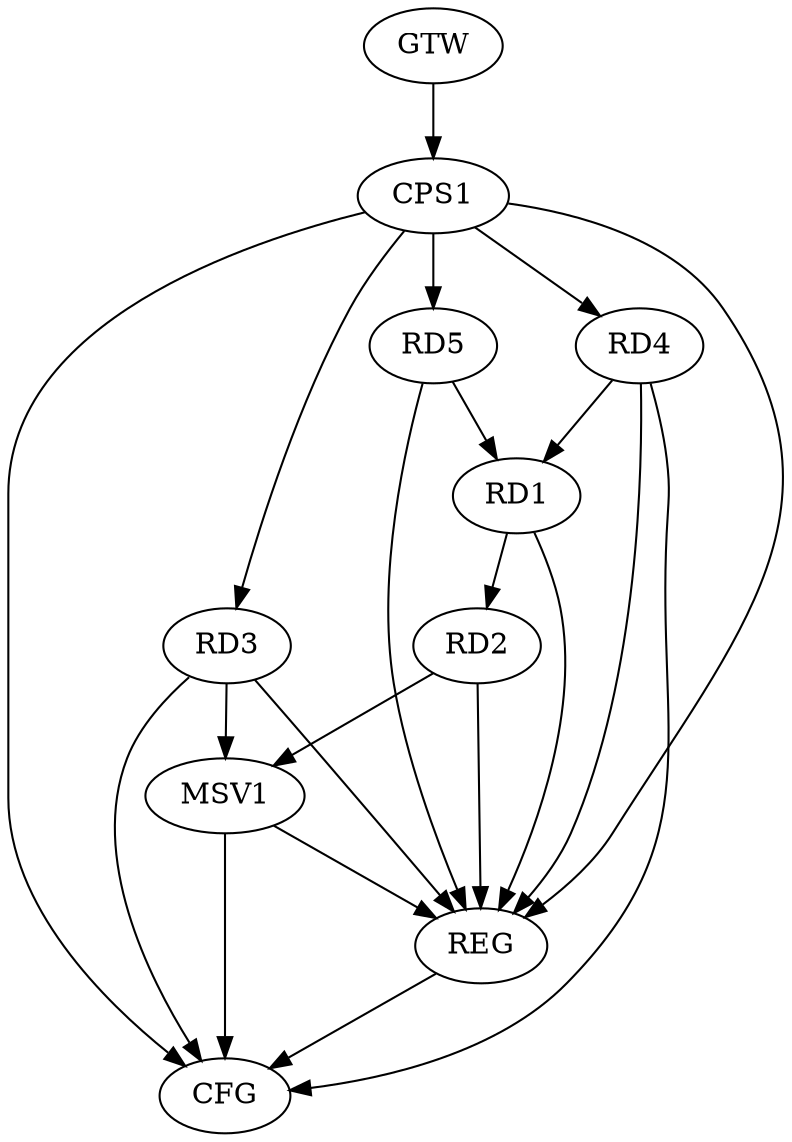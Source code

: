 strict digraph G {
  RD1 [ label="RD1" ];
  RD2 [ label="RD2" ];
  RD3 [ label="RD3" ];
  RD4 [ label="RD4" ];
  RD5 [ label="RD5" ];
  CPS1 [ label="CPS1" ];
  GTW [ label="GTW" ];
  REG [ label="REG" ];
  CFG [ label="CFG" ];
  MSV1 [ label="MSV1" ];
  RD1 -> RD2;
  CPS1 -> RD3;
  CPS1 -> RD4;
  CPS1 -> RD5;
  GTW -> CPS1;
  RD1 -> REG;
  RD2 -> REG;
  RD3 -> REG;
  RD4 -> REG;
  RD5 -> REG;
  CPS1 -> REG;
  RD4 -> CFG;
  RD3 -> CFG;
  CPS1 -> CFG;
  REG -> CFG;
  RD5 -> RD1;
  RD4 -> RD1;
  RD2 -> MSV1;
  RD3 -> MSV1;
  MSV1 -> REG;
  MSV1 -> CFG;
}
